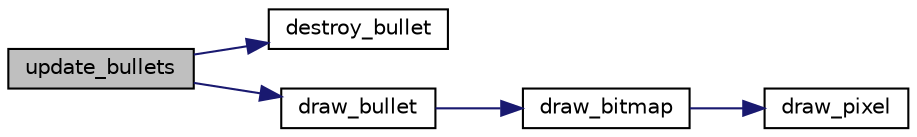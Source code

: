 digraph "update_bullets"
{
 // LATEX_PDF_SIZE
  edge [fontname="Helvetica",fontsize="10",labelfontname="Helvetica",labelfontsize="10"];
  node [fontname="Helvetica",fontsize="10",shape=record];
  rankdir="LR";
  Node1 [label="update_bullets",height=0.2,width=0.4,color="black", fillcolor="grey75", style="filled", fontcolor="black",tooltip="Updates the bullet."];
  Node1 -> Node2 [color="midnightblue",fontsize="10",style="solid",fontname="Helvetica"];
  Node2 [label="destroy_bullet",height=0.2,width=0.4,color="black", fillcolor="white", style="filled",URL="$group__bullet.html#ga45449723feed27f8b5f902bcba3b6465",tooltip="Destroys the bullet."];
  Node1 -> Node3 [color="midnightblue",fontsize="10",style="solid",fontname="Helvetica"];
  Node3 [label="draw_bullet",height=0.2,width=0.4,color="black", fillcolor="white", style="filled",URL="$video_8c.html#a29ee461f6134a3e4fb1e72dd0bf72bcf",tooltip="Draws a bullet in the specified coordinates."];
  Node3 -> Node4 [color="midnightblue",fontsize="10",style="solid",fontname="Helvetica"];
  Node4 [label="draw_bitmap",height=0.2,width=0.4,color="black", fillcolor="white", style="filled",URL="$video_8c.html#a3597226a5796abf71ed931b4bf88bcc9",tooltip="Draws a sprite in the specified coordinates."];
  Node4 -> Node5 [color="midnightblue",fontsize="10",style="solid",fontname="Helvetica"];
  Node5 [label="draw_pixel",height=0.2,width=0.4,color="black", fillcolor="white", style="filled",URL="$video_8c.html#aa75d96618132cccec2c977ae043d31fe",tooltip="Draws a pixel in the specified coordinates with the specified color."];
}
